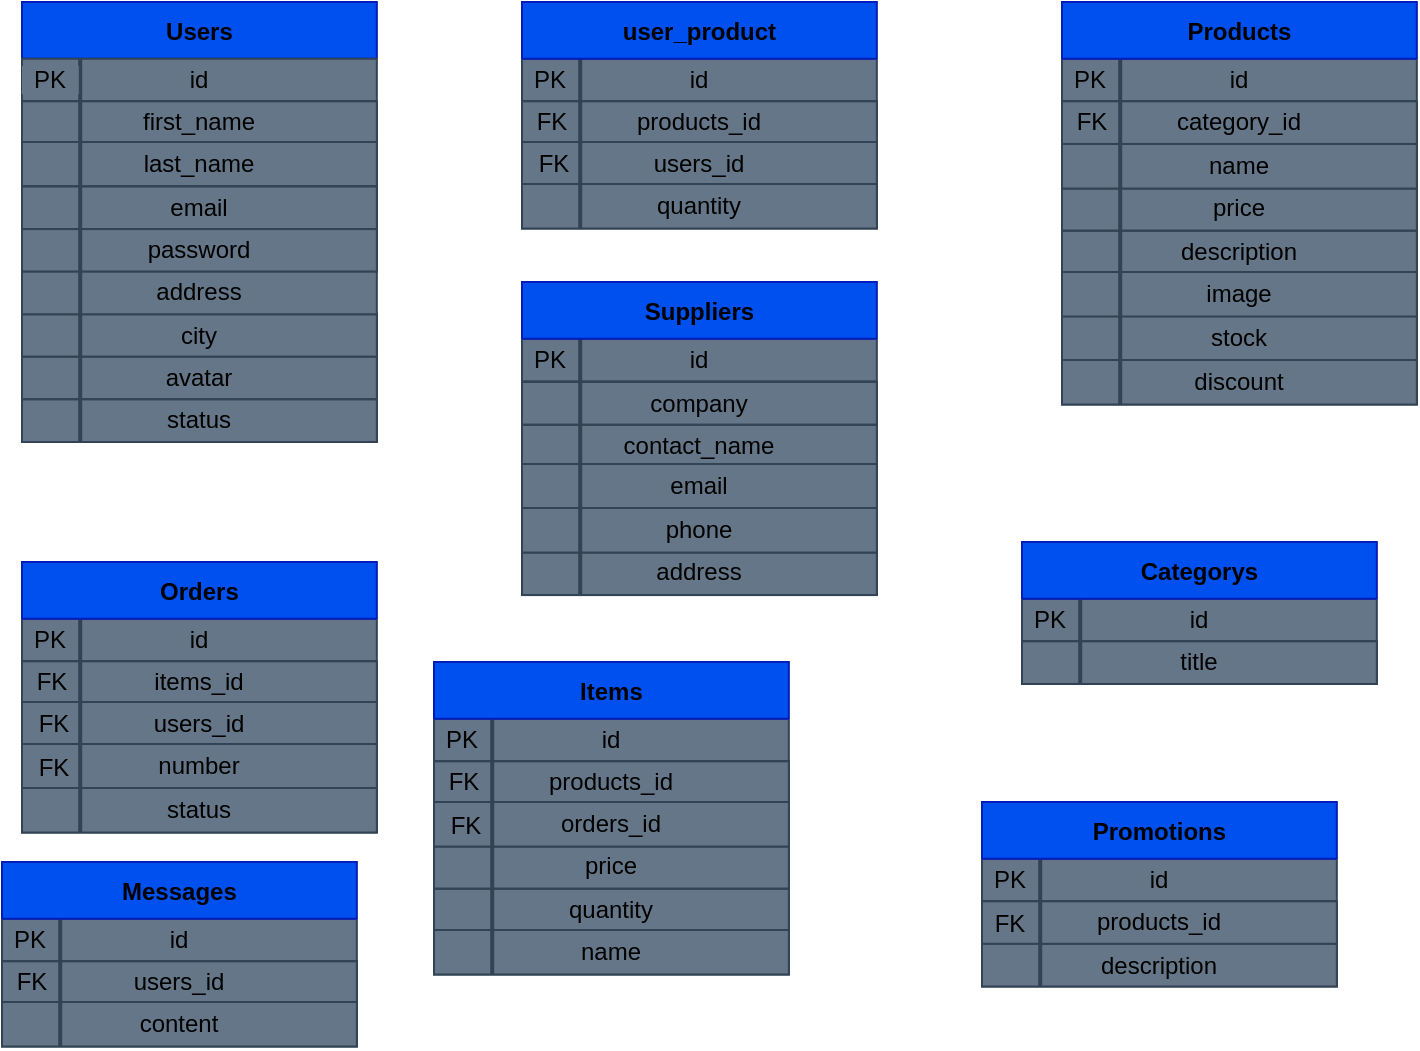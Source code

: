 <mxfile version="13.1.3">
    <diagram id="6hGFLwfOUW9BJ-s0fimq" name="Page-1">
        <mxGraphModel dx="882" dy="306" grid="1" gridSize="10" guides="1" tooltips="1" connect="1" arrows="1" fold="1" page="1" pageScale="1" pageWidth="827" pageHeight="1169" math="0" shadow="0">
            <root>
                <mxCell id="0"/>
                <mxCell id="1" parent="0"/>
                <mxCell id="69" style="edgeStyle=orthogonalEdgeStyle;rounded=0;orthogonalLoop=1;jettySize=auto;html=1;exitX=0.5;exitY=1;exitDx=0;exitDy=0;" parent="1" edge="1">
                    <mxGeometry relative="1" as="geometry"/>
                </mxCell>
                <mxCell id="117" value="" style="group" parent="1" vertex="1" connectable="0">
                    <mxGeometry x="30" y="20" width="177.42" height="220" as="geometry"/>
                </mxCell>
                <mxCell id="27" value="Users" style="shape=table;startSize=30;container=1;collapsible=1;childLayout=tableLayout;fixedRows=1;rowLines=0;fontStyle=1;align=center;resizeLast=1;fillColor=#0050ef;strokeColor=#001DBC;fontColor=#000000;verticalAlign=middle;" parent="117" vertex="1">
                    <mxGeometry width="177.42" height="28.387" as="geometry">
                        <mxRectangle x="110" y="150" width="70" height="30" as="alternateBounds"/>
                    </mxGeometry>
                </mxCell>
                <mxCell id="47" value="" style="group;fillColor=#647687;strokeColor=none;fontColor=#000000;verticalAlign=middle;" parent="117" vertex="1" connectable="0">
                    <mxGeometry y="28.387" width="177.42" height="21.29" as="geometry"/>
                </mxCell>
                <mxCell id="41" value="id" style="rounded=0;whiteSpace=wrap;html=1;fillColor=#647687;strokeColor=#314354;fontColor=#000000;verticalAlign=middle;" parent="47" vertex="1">
                    <mxGeometry width="177.42" height="21.29" as="geometry"/>
                </mxCell>
                <mxCell id="42" value="" style="line;strokeWidth=2;direction=south;html=1;fillColor=#647687;strokeColor=#314354;fontColor=#000000;verticalAlign=middle;" parent="47" vertex="1">
                    <mxGeometry x="25.548" width="7.097" height="21.29" as="geometry"/>
                </mxCell>
                <mxCell id="52" value="PK" style="text;html=1;strokeColor=none;fillColor=#647687;align=center;verticalAlign=middle;whiteSpace=wrap;rounded=0;fontColor=#000000;" parent="47" vertex="1">
                    <mxGeometry y="3.548" width="28.387" height="14.194" as="geometry"/>
                </mxCell>
                <mxCell id="48" value="" style="group;fillColor=#647687;strokeColor=#314354;fontColor=#000000;verticalAlign=middle;" parent="117" vertex="1" connectable="0">
                    <mxGeometry y="49.677" width="177.42" height="21.29" as="geometry"/>
                </mxCell>
                <mxCell id="49" style="edgeStyle=orthogonalEdgeStyle;rounded=0;orthogonalLoop=1;jettySize=auto;html=1;exitX=0.5;exitY=1;exitDx=0;exitDy=0;" parent="48" edge="1">
                    <mxGeometry relative="1" as="geometry"/>
                </mxCell>
                <mxCell id="50" value="first_name" style="rounded=0;whiteSpace=wrap;html=1;fillColor=#647687;strokeColor=#314354;fontColor=#000000;verticalAlign=middle;" parent="48" vertex="1">
                    <mxGeometry width="177.42" height="21.29" as="geometry"/>
                </mxCell>
                <mxCell id="57" value="" style="line;strokeWidth=2;direction=south;html=1;fillColor=#647687;strokeColor=#314354;fontColor=#000000;verticalAlign=middle;" parent="48" vertex="1">
                    <mxGeometry x="25.548" width="7.097" height="21.29" as="geometry"/>
                </mxCell>
                <mxCell id="53" value="" style="group;fillColor=#647687;strokeColor=#314354;fontColor=#000000;verticalAlign=middle;" parent="117" vertex="1" connectable="0">
                    <mxGeometry y="70" width="177.42" height="22.26" as="geometry"/>
                </mxCell>
                <mxCell id="54" style="edgeStyle=orthogonalEdgeStyle;rounded=0;orthogonalLoop=1;jettySize=auto;html=1;exitX=0.5;exitY=1;exitDx=0;exitDy=0;" parent="53" edge="1">
                    <mxGeometry relative="1" as="geometry"/>
                </mxCell>
                <mxCell id="55" value="last_name" style="rounded=0;whiteSpace=wrap;html=1;fillColor=#647687;strokeColor=#314354;fontColor=#000000;verticalAlign=middle;" parent="53" vertex="1">
                    <mxGeometry width="177.42" height="22.26" as="geometry"/>
                </mxCell>
                <mxCell id="58" value="" style="line;strokeWidth=2;direction=south;html=1;fillColor=#647687;strokeColor=#314354;fontColor=#000000;verticalAlign=middle;" parent="53" vertex="1">
                    <mxGeometry x="25.548" width="7.097" height="22.26" as="geometry"/>
                </mxCell>
                <mxCell id="59" value="" style="group;fillColor=#647687;strokeColor=#314354;fontColor=#000000;verticalAlign=middle;" parent="117" vertex="1" connectable="0">
                    <mxGeometry y="92.258" width="177.42" height="21.29" as="geometry"/>
                </mxCell>
                <mxCell id="60" style="edgeStyle=orthogonalEdgeStyle;rounded=0;orthogonalLoop=1;jettySize=auto;html=1;exitX=0.5;exitY=1;exitDx=0;exitDy=0;" parent="59" edge="1">
                    <mxGeometry relative="1" as="geometry"/>
                </mxCell>
                <mxCell id="61" value="email" style="rounded=0;whiteSpace=wrap;html=1;fillColor=#647687;strokeColor=#314354;fontColor=#000000;verticalAlign=middle;" parent="59" vertex="1">
                    <mxGeometry width="177.42" height="21.29" as="geometry"/>
                </mxCell>
                <mxCell id="62" value="" style="line;strokeWidth=2;direction=south;html=1;fillColor=#647687;strokeColor=#314354;fontColor=#000000;verticalAlign=middle;" parent="59" vertex="1">
                    <mxGeometry x="25.548" width="7.097" height="21.29" as="geometry"/>
                </mxCell>
                <mxCell id="86" value="email" style="rounded=0;whiteSpace=wrap;html=1;fillColor=#647687;strokeColor=#314354;fontColor=#000000;verticalAlign=middle;" parent="59" vertex="1">
                    <mxGeometry width="177.42" height="21.29" as="geometry"/>
                </mxCell>
                <mxCell id="98" value="" style="line;strokeWidth=2;direction=south;html=1;fillColor=#647687;strokeColor=#314354;fontColor=#000000;verticalAlign=middle;" parent="59" vertex="1">
                    <mxGeometry x="25.548" width="7.097" height="21.29" as="geometry"/>
                </mxCell>
                <mxCell id="64" value="" style="group;fillColor=#647687;strokeColor=#314354;fontColor=#000000;verticalAlign=middle;" parent="117" vertex="1" connectable="0">
                    <mxGeometry y="113.548" width="177.42" height="21.29" as="geometry"/>
                </mxCell>
                <mxCell id="65" style="edgeStyle=orthogonalEdgeStyle;rounded=0;orthogonalLoop=1;jettySize=auto;html=1;exitX=0.5;exitY=1;exitDx=0;exitDy=0;" parent="64" edge="1">
                    <mxGeometry relative="1" as="geometry"/>
                </mxCell>
                <mxCell id="66" value="password" style="rounded=0;whiteSpace=wrap;html=1;fillColor=#647687;strokeColor=#314354;fontColor=#000000;verticalAlign=middle;" parent="64" vertex="1">
                    <mxGeometry width="177.42" height="21.29" as="geometry"/>
                </mxCell>
                <mxCell id="67" value="" style="line;strokeWidth=2;direction=south;html=1;fillColor=#647687;strokeColor=#314354;fontColor=#000000;verticalAlign=middle;" parent="64" vertex="1">
                    <mxGeometry x="25.548" width="7.097" height="21.29" as="geometry"/>
                </mxCell>
                <mxCell id="87" value="password" style="rounded=0;whiteSpace=wrap;html=1;fillColor=#647687;strokeColor=#314354;fontColor=#000000;verticalAlign=middle;" parent="64" vertex="1">
                    <mxGeometry width="177.42" height="21.29" as="geometry"/>
                </mxCell>
                <mxCell id="97" value="" style="line;strokeWidth=2;direction=south;html=1;fillColor=#647687;strokeColor=#314354;fontColor=#000000;verticalAlign=middle;" parent="64" vertex="1">
                    <mxGeometry x="25.548" width="7.097" height="21.29" as="geometry"/>
                </mxCell>
                <mxCell id="72" value="" style="group;fillColor=#647687;strokeColor=#314354;fontColor=#000000;verticalAlign=middle;" parent="117" vertex="1" connectable="0">
                    <mxGeometry y="156.129" width="177.42" height="21.29" as="geometry"/>
                </mxCell>
                <mxCell id="73" style="edgeStyle=orthogonalEdgeStyle;rounded=0;orthogonalLoop=1;jettySize=auto;html=1;exitX=0.5;exitY=1;exitDx=0;exitDy=0;" parent="72" edge="1">
                    <mxGeometry relative="1" as="geometry"/>
                </mxCell>
                <mxCell id="74" value="city" style="rounded=0;whiteSpace=wrap;html=1;fillColor=#647687;strokeColor=#314354;fontColor=#000000;verticalAlign=middle;" parent="72" vertex="1">
                    <mxGeometry width="177.42" height="21.29" as="geometry"/>
                </mxCell>
                <mxCell id="75" value="" style="line;strokeWidth=2;direction=south;html=1;fillColor=#647687;strokeColor=#314354;fontColor=#000000;verticalAlign=middle;" parent="72" vertex="1">
                    <mxGeometry x="25.548" width="7.097" height="21.29" as="geometry"/>
                </mxCell>
                <mxCell id="88" value="city" style="rounded=0;whiteSpace=wrap;html=1;fillColor=#647687;strokeColor=#314354;fontColor=#000000;verticalAlign=middle;" parent="72" vertex="1">
                    <mxGeometry width="177.42" height="21.29" as="geometry"/>
                </mxCell>
                <mxCell id="96" value="" style="line;strokeWidth=2;direction=south;html=1;fillColor=#647687;strokeColor=#314354;fontColor=#000000;verticalAlign=middle;" parent="72" vertex="1">
                    <mxGeometry x="25.548" width="7.097" height="21.29" as="geometry"/>
                </mxCell>
                <mxCell id="76" value="" style="group;fillColor=#647687;strokeColor=#314354;fontColor=#000000;verticalAlign=middle;" parent="117" vertex="1" connectable="0">
                    <mxGeometry y="177.419" width="177.42" height="21.29" as="geometry"/>
                </mxCell>
                <mxCell id="77" style="edgeStyle=orthogonalEdgeStyle;rounded=0;orthogonalLoop=1;jettySize=auto;html=1;exitX=0.5;exitY=1;exitDx=0;exitDy=0;" parent="76" edge="1">
                    <mxGeometry relative="1" as="geometry"/>
                </mxCell>
                <mxCell id="78" value="avatar" style="rounded=0;whiteSpace=wrap;html=1;fillColor=#647687;strokeColor=#314354;fontColor=#000000;verticalAlign=middle;" parent="76" vertex="1">
                    <mxGeometry width="177.42" height="21.29" as="geometry"/>
                </mxCell>
                <mxCell id="79" value="" style="line;strokeWidth=2;direction=south;html=1;fillColor=#647687;strokeColor=#314354;fontColor=#000000;verticalAlign=middle;" parent="76" vertex="1">
                    <mxGeometry x="25.548" width="7.097" height="21.29" as="geometry"/>
                </mxCell>
                <mxCell id="80" value="" style="group;fillColor=#647687;strokeColor=#314354;fontColor=#000000;verticalAlign=middle;" parent="117" vertex="1" connectable="0">
                    <mxGeometry y="198.71" width="177.42" height="21.29" as="geometry"/>
                </mxCell>
                <mxCell id="81" style="edgeStyle=orthogonalEdgeStyle;rounded=0;orthogonalLoop=1;jettySize=auto;html=1;exitX=0.5;exitY=1;exitDx=0;exitDy=0;" parent="80" edge="1">
                    <mxGeometry relative="1" as="geometry"/>
                </mxCell>
                <mxCell id="82" value="status" style="rounded=0;whiteSpace=wrap;html=1;fillColor=#647687;strokeColor=#314354;fontColor=#000000;verticalAlign=middle;" parent="80" vertex="1">
                    <mxGeometry width="177.42" height="21.29" as="geometry"/>
                </mxCell>
                <mxCell id="83" value="" style="line;strokeWidth=2;direction=south;html=1;fillColor=#647687;strokeColor=#314354;fontColor=#000000;verticalAlign=middle;" parent="80" vertex="1">
                    <mxGeometry x="25.548" width="7.097" height="21.29" as="geometry"/>
                </mxCell>
                <mxCell id="70" value="address" style="rounded=0;whiteSpace=wrap;html=1;fillColor=#647687;strokeColor=#314354;fontColor=#000000;verticalAlign=middle;" parent="117" vertex="1">
                    <mxGeometry y="134.839" width="177.42" height="21.29" as="geometry"/>
                </mxCell>
                <mxCell id="71" value="" style="line;strokeWidth=2;direction=south;html=1;fillColor=#647687;strokeColor=#314354;fontColor=#000000;verticalAlign=middle;" parent="117" vertex="1">
                    <mxGeometry x="25.548" y="134.839" width="7.097" height="21.29" as="geometry"/>
                </mxCell>
                <mxCell id="40" style="edgeStyle=orthogonalEdgeStyle;rounded=0;orthogonalLoop=1;jettySize=auto;html=1;exitX=0.5;exitY=1;exitDx=0;exitDy=0;fillColor=#647687;strokeColor=#314354;fontColor=#000000;verticalAlign=middle;" parent="117" source="27" target="27" edge="1">
                    <mxGeometry relative="1" as="geometry"/>
                </mxCell>
                <mxCell id="186" value="" style="group" parent="1" vertex="1" connectable="0">
                    <mxGeometry x="236" y="350" width="177.42" height="156.26" as="geometry"/>
                </mxCell>
                <mxCell id="126" value="" style="group;fillColor=#647687;strokeColor=none;fontColor=#000000;verticalAlign=middle;" parent="186" vertex="1" connectable="0">
                    <mxGeometry y="28.387" width="177.42" height="21.29" as="geometry"/>
                </mxCell>
                <mxCell id="127" value="id" style="rounded=0;whiteSpace=wrap;html=1;fillColor=#647687;strokeColor=#314354;fontColor=#000000;verticalAlign=middle;" parent="126" vertex="1">
                    <mxGeometry width="177.42" height="21.29" as="geometry"/>
                </mxCell>
                <mxCell id="128" value="" style="line;strokeWidth=2;direction=south;html=1;fillColor=#647687;strokeColor=#314354;fontColor=#000000;verticalAlign=middle;" parent="126" vertex="1">
                    <mxGeometry x="25.548" width="7.097" height="21.29" as="geometry"/>
                </mxCell>
                <mxCell id="129" value="PK" style="text;html=1;strokeColor=none;fillColor=#647687;align=center;verticalAlign=middle;whiteSpace=wrap;rounded=0;fontColor=#000000;" parent="126" vertex="1">
                    <mxGeometry x="8.39" y="3.55" width="11.61" height="14.19" as="geometry"/>
                </mxCell>
                <mxCell id="130" value="" style="group;fillColor=#647687;strokeColor=#314354;fontColor=#000000;verticalAlign=middle;" parent="186" vertex="1" connectable="0">
                    <mxGeometry y="49.677" width="177.42" height="21.29" as="geometry"/>
                </mxCell>
                <mxCell id="131" style="edgeStyle=orthogonalEdgeStyle;rounded=0;orthogonalLoop=1;jettySize=auto;html=1;exitX=0.5;exitY=1;exitDx=0;exitDy=0;" parent="130" edge="1">
                    <mxGeometry relative="1" as="geometry"/>
                </mxCell>
                <mxCell id="132" value="products_id" style="rounded=0;whiteSpace=wrap;html=1;fillColor=#647687;strokeColor=#314354;fontColor=#000000;verticalAlign=middle;" parent="130" vertex="1">
                    <mxGeometry width="177.42" height="21.29" as="geometry"/>
                </mxCell>
                <mxCell id="133" value="" style="line;strokeWidth=2;direction=south;html=1;fillColor=#647687;strokeColor=#314354;fontColor=#000000;verticalAlign=middle;" parent="130" vertex="1">
                    <mxGeometry x="25.548" width="7.097" height="21.29" as="geometry"/>
                </mxCell>
                <mxCell id="134" value="FK" style="text;html=1;strokeColor=none;fillColor=none;align=center;verticalAlign=middle;whiteSpace=wrap;rounded=0;fontColor=#000000;" parent="130" vertex="1">
                    <mxGeometry x="5" width="20" height="20" as="geometry"/>
                </mxCell>
                <mxCell id="135" value="" style="group;fillColor=#647687;strokeColor=#314354;fontColor=#000000;verticalAlign=middle;" parent="186" vertex="1" connectable="0">
                    <mxGeometry y="113.26" width="177.42" height="22.26" as="geometry"/>
                </mxCell>
                <mxCell id="136" style="edgeStyle=orthogonalEdgeStyle;rounded=0;orthogonalLoop=1;jettySize=auto;html=1;exitX=0.5;exitY=1;exitDx=0;exitDy=0;" parent="135" edge="1">
                    <mxGeometry relative="1" as="geometry"/>
                </mxCell>
                <mxCell id="137" value="quantity" style="rounded=0;whiteSpace=wrap;html=1;fillColor=#647687;strokeColor=#314354;fontColor=#000000;verticalAlign=middle;" parent="135" vertex="1">
                    <mxGeometry width="177.42" height="22.26" as="geometry"/>
                </mxCell>
                <mxCell id="138" value="" style="line;strokeWidth=2;direction=south;html=1;fillColor=#647687;strokeColor=#314354;fontColor=#000000;verticalAlign=middle;" parent="135" vertex="1">
                    <mxGeometry x="25.548" width="7.097" height="22.26" as="geometry"/>
                </mxCell>
                <mxCell id="140" style="edgeStyle=orthogonalEdgeStyle;rounded=0;orthogonalLoop=1;jettySize=auto;html=1;exitX=0.5;exitY=1;exitDx=0;exitDy=0;fillColor=#647687;strokeColor=#314354;fontColor=#000000;verticalAlign=middle;" parent="186" source="141" target="141" edge="1">
                    <mxGeometry relative="1" as="geometry"/>
                </mxCell>
                <mxCell id="142" value="" style="group;fillColor=#647687;strokeColor=#314354;fontColor=#000000;verticalAlign=middle;" parent="186" vertex="1" connectable="0">
                    <mxGeometry y="91" width="177.42" height="22.26" as="geometry"/>
                </mxCell>
                <mxCell id="143" style="edgeStyle=orthogonalEdgeStyle;rounded=0;orthogonalLoop=1;jettySize=auto;html=1;exitX=0.5;exitY=1;exitDx=0;exitDy=0;" parent="142" edge="1">
                    <mxGeometry relative="1" as="geometry"/>
                </mxCell>
                <mxCell id="144" value="price" style="rounded=0;whiteSpace=wrap;html=1;fillColor=#647687;strokeColor=#314354;fontColor=#000000;verticalAlign=middle;" parent="142" vertex="1">
                    <mxGeometry width="177.42" height="22.26" as="geometry"/>
                </mxCell>
                <mxCell id="145" value="" style="line;strokeWidth=2;direction=south;html=1;fillColor=#647687;strokeColor=#314354;fontColor=#000000;verticalAlign=middle;" parent="142" vertex="1">
                    <mxGeometry x="25.548" width="7.097" height="22.26" as="geometry"/>
                </mxCell>
                <mxCell id="148" value="" style="group;fillColor=#647687;strokeColor=#314354;fontColor=#000000;verticalAlign=middle;" parent="142" vertex="1" connectable="0">
                    <mxGeometry y="-21" width="177.42" height="22.26" as="geometry"/>
                </mxCell>
                <mxCell id="149" style="edgeStyle=orthogonalEdgeStyle;rounded=0;orthogonalLoop=1;jettySize=auto;html=1;exitX=0.5;exitY=1;exitDx=0;exitDy=0;" parent="148" edge="1">
                    <mxGeometry relative="1" as="geometry"/>
                </mxCell>
                <mxCell id="150" value="orders_id" style="rounded=0;whiteSpace=wrap;html=1;fillColor=#647687;strokeColor=#314354;fontColor=#000000;verticalAlign=middle;" parent="148" vertex="1">
                    <mxGeometry width="177.42" height="22.26" as="geometry"/>
                </mxCell>
                <mxCell id="151" value="" style="line;strokeWidth=2;direction=south;html=1;fillColor=#647687;strokeColor=#314354;fontColor=#000000;verticalAlign=middle;" parent="148" vertex="1">
                    <mxGeometry x="25.548" width="7.097" height="22.26" as="geometry"/>
                </mxCell>
                <mxCell id="152" value="FK" style="text;html=1;strokeColor=none;fillColor=none;align=center;verticalAlign=middle;whiteSpace=wrap;rounded=0;fontColor=#000000;" parent="148" vertex="1">
                    <mxGeometry x="5.55" y="2.257" width="20" height="20" as="geometry"/>
                </mxCell>
                <mxCell id="141" value="Items" style="shape=table;startSize=30;container=1;collapsible=1;childLayout=tableLayout;fixedRows=1;rowLines=0;fontStyle=1;align=center;resizeLast=1;fillColor=#0050ef;strokeColor=#001DBC;fontColor=#000000;verticalAlign=middle;" parent="186" vertex="1">
                    <mxGeometry width="177.42" height="28.387" as="geometry">
                        <mxRectangle x="110" y="150" width="70" height="30" as="alternateBounds"/>
                    </mxGeometry>
                </mxCell>
                <mxCell id="153" value="" style="group;fillColor=#647687;strokeColor=#314354;fontColor=#000000;verticalAlign=middle;" parent="186" vertex="1" connectable="0">
                    <mxGeometry y="134" width="177.42" height="22.26" as="geometry"/>
                </mxCell>
                <mxCell id="154" style="edgeStyle=orthogonalEdgeStyle;rounded=0;orthogonalLoop=1;jettySize=auto;html=1;exitX=0.5;exitY=1;exitDx=0;exitDy=0;" parent="153" edge="1">
                    <mxGeometry relative="1" as="geometry"/>
                </mxCell>
                <mxCell id="155" value="name" style="rounded=0;whiteSpace=wrap;html=1;fillColor=#647687;strokeColor=#314354;fontColor=#000000;verticalAlign=middle;" parent="153" vertex="1">
                    <mxGeometry width="177.42" height="22.26" as="geometry"/>
                </mxCell>
                <mxCell id="156" value="" style="line;strokeWidth=2;direction=south;html=1;fillColor=#647687;strokeColor=#314354;fontColor=#000000;verticalAlign=middle;" parent="153" vertex="1">
                    <mxGeometry x="25.548" width="7.097" height="22.26" as="geometry"/>
                </mxCell>
                <mxCell id="236" value="" style="group" parent="1" vertex="1" connectable="0">
                    <mxGeometry x="280" y="20" width="177.42" height="113.26" as="geometry"/>
                </mxCell>
                <mxCell id="193" value="" style="group;fillColor=#647687;strokeColor=none;fontColor=#000000;verticalAlign=middle;" parent="236" vertex="1" connectable="0">
                    <mxGeometry y="28.387" width="177.42" height="21.29" as="geometry"/>
                </mxCell>
                <mxCell id="194" value="id" style="rounded=0;whiteSpace=wrap;html=1;fillColor=#647687;strokeColor=#314354;fontColor=#000000;verticalAlign=middle;" parent="193" vertex="1">
                    <mxGeometry width="177.42" height="21.29" as="geometry"/>
                </mxCell>
                <mxCell id="195" value="" style="line;strokeWidth=2;direction=south;html=1;fillColor=#647687;strokeColor=#314354;fontColor=#000000;verticalAlign=middle;" parent="193" vertex="1">
                    <mxGeometry x="25.548" width="7.097" height="21.29" as="geometry"/>
                </mxCell>
                <mxCell id="196" value="PK" style="text;html=1;strokeColor=none;fillColor=#647687;align=center;verticalAlign=middle;whiteSpace=wrap;rounded=0;fontColor=#000000;" parent="193" vertex="1">
                    <mxGeometry x="8.39" y="3.55" width="11.61" height="14.19" as="geometry"/>
                </mxCell>
                <mxCell id="197" value="" style="group;fillColor=#647687;strokeColor=#314354;fontColor=#000000;verticalAlign=middle;" parent="236" vertex="1" connectable="0">
                    <mxGeometry y="49.677" width="177.42" height="21.29" as="geometry"/>
                </mxCell>
                <mxCell id="198" style="edgeStyle=orthogonalEdgeStyle;rounded=0;orthogonalLoop=1;jettySize=auto;html=1;exitX=0.5;exitY=1;exitDx=0;exitDy=0;" parent="197" edge="1">
                    <mxGeometry relative="1" as="geometry"/>
                </mxCell>
                <mxCell id="199" value="products_id" style="rounded=0;whiteSpace=wrap;html=1;fillColor=#647687;strokeColor=#314354;fontColor=#000000;verticalAlign=middle;" parent="197" vertex="1">
                    <mxGeometry width="177.42" height="21.29" as="geometry"/>
                </mxCell>
                <mxCell id="200" value="" style="line;strokeWidth=2;direction=south;html=1;fillColor=#647687;strokeColor=#314354;fontColor=#000000;verticalAlign=middle;" parent="197" vertex="1">
                    <mxGeometry x="25.548" width="7.097" height="21.29" as="geometry"/>
                </mxCell>
                <mxCell id="201" value="FK" style="text;html=1;strokeColor=none;fillColor=none;align=center;verticalAlign=middle;whiteSpace=wrap;rounded=0;fontColor=#000000;" parent="197" vertex="1">
                    <mxGeometry x="5" width="20" height="20" as="geometry"/>
                </mxCell>
                <mxCell id="202" value="" style="group;fillColor=#647687;strokeColor=#314354;fontColor=#000000;verticalAlign=middle;" parent="236" vertex="1" connectable="0">
                    <mxGeometry y="70" width="177.42" height="22.26" as="geometry"/>
                </mxCell>
                <mxCell id="203" style="edgeStyle=orthogonalEdgeStyle;rounded=0;orthogonalLoop=1;jettySize=auto;html=1;exitX=0.5;exitY=1;exitDx=0;exitDy=0;" parent="202" edge="1">
                    <mxGeometry relative="1" as="geometry"/>
                </mxCell>
                <mxCell id="204" value="users_id" style="rounded=0;whiteSpace=wrap;html=1;fillColor=#647687;strokeColor=#314354;fontColor=#000000;verticalAlign=middle;" parent="202" vertex="1">
                    <mxGeometry width="177.42" height="22.26" as="geometry"/>
                </mxCell>
                <mxCell id="205" value="" style="line;strokeWidth=2;direction=south;html=1;fillColor=#647687;strokeColor=#314354;fontColor=#000000;verticalAlign=middle;" parent="202" vertex="1">
                    <mxGeometry x="25.548" width="7.097" height="22.26" as="geometry"/>
                </mxCell>
                <mxCell id="206" value="FK" style="text;html=1;strokeColor=none;fillColor=none;align=center;verticalAlign=middle;whiteSpace=wrap;rounded=0;fontColor=#000000;" parent="202" vertex="1">
                    <mxGeometry x="5.55" y="1.127" width="20" height="20" as="geometry"/>
                </mxCell>
                <mxCell id="207" style="edgeStyle=orthogonalEdgeStyle;rounded=0;orthogonalLoop=1;jettySize=auto;html=1;exitX=0.5;exitY=1;exitDx=0;exitDy=0;fillColor=#647687;strokeColor=#314354;fontColor=#000000;verticalAlign=middle;" parent="236" source="208" target="208" edge="1">
                    <mxGeometry relative="1" as="geometry"/>
                </mxCell>
                <mxCell id="209" value="" style="group;fillColor=#647687;strokeColor=#314354;fontColor=#000000;verticalAlign=middle;" parent="236" vertex="1" connectable="0">
                    <mxGeometry y="91" width="177.42" height="22.26" as="geometry"/>
                </mxCell>
                <mxCell id="210" style="edgeStyle=orthogonalEdgeStyle;rounded=0;orthogonalLoop=1;jettySize=auto;html=1;exitX=0.5;exitY=1;exitDx=0;exitDy=0;" parent="209" edge="1">
                    <mxGeometry relative="1" as="geometry"/>
                </mxCell>
                <mxCell id="211" value="quantity" style="rounded=0;whiteSpace=wrap;html=1;fillColor=#647687;strokeColor=#314354;fontColor=#000000;verticalAlign=middle;" parent="209" vertex="1">
                    <mxGeometry width="177.42" height="22.26" as="geometry"/>
                </mxCell>
                <mxCell id="212" value="" style="line;strokeWidth=2;direction=south;html=1;fillColor=#647687;strokeColor=#314354;fontColor=#000000;verticalAlign=middle;" parent="209" vertex="1">
                    <mxGeometry x="25.548" width="7.097" height="22.26" as="geometry"/>
                </mxCell>
                <mxCell id="208" value="user_product" style="shape=table;startSize=30;container=1;collapsible=1;childLayout=tableLayout;fixedRows=1;rowLines=0;fontStyle=1;align=center;resizeLast=1;fillColor=#0050ef;strokeColor=#001DBC;fontColor=#000000;verticalAlign=middle;" parent="236" vertex="1">
                    <mxGeometry width="177.42" height="28.387" as="geometry">
                        <mxRectangle x="110" y="150" width="70" height="30" as="alternateBounds"/>
                    </mxGeometry>
                </mxCell>
                <mxCell id="237" value="" style="group" parent="1" vertex="1" connectable="0">
                    <mxGeometry x="530" y="290" width="177.42" height="70.968" as="geometry"/>
                </mxCell>
                <mxCell id="214" value="" style="group;fillColor=#647687;strokeColor=none;fontColor=#000000;verticalAlign=middle;" parent="237" vertex="1" connectable="0">
                    <mxGeometry y="28.387" width="177.42" height="21.29" as="geometry"/>
                </mxCell>
                <mxCell id="215" value="id" style="rounded=0;whiteSpace=wrap;html=1;fillColor=#647687;strokeColor=#314354;fontColor=#000000;verticalAlign=middle;" parent="214" vertex="1">
                    <mxGeometry width="177.42" height="21.29" as="geometry"/>
                </mxCell>
                <mxCell id="216" value="" style="line;strokeWidth=2;direction=south;html=1;fillColor=#647687;strokeColor=#314354;fontColor=#000000;verticalAlign=middle;" parent="214" vertex="1">
                    <mxGeometry x="25.548" width="7.097" height="21.29" as="geometry"/>
                </mxCell>
                <mxCell id="217" value="PK" style="text;html=1;strokeColor=none;fillColor=#647687;align=center;verticalAlign=middle;whiteSpace=wrap;rounded=0;fontColor=#000000;" parent="214" vertex="1">
                    <mxGeometry x="8.39" y="3.55" width="11.61" height="14.19" as="geometry"/>
                </mxCell>
                <mxCell id="218" value="" style="group;fillColor=#647687;strokeColor=#314354;fontColor=#000000;verticalAlign=middle;" parent="237" vertex="1" connectable="0">
                    <mxGeometry y="49.677" width="177.42" height="21.29" as="geometry"/>
                </mxCell>
                <mxCell id="219" style="edgeStyle=orthogonalEdgeStyle;rounded=0;orthogonalLoop=1;jettySize=auto;html=1;exitX=0.5;exitY=1;exitDx=0;exitDy=0;" parent="218" edge="1">
                    <mxGeometry relative="1" as="geometry"/>
                </mxCell>
                <mxCell id="220" value="title" style="rounded=0;whiteSpace=wrap;html=1;fillColor=#647687;strokeColor=#314354;fontColor=#000000;verticalAlign=middle;" parent="218" vertex="1">
                    <mxGeometry width="177.42" height="21.29" as="geometry"/>
                </mxCell>
                <mxCell id="221" value="" style="line;strokeWidth=2;direction=south;html=1;fillColor=#647687;strokeColor=#314354;fontColor=#000000;verticalAlign=middle;" parent="218" vertex="1">
                    <mxGeometry x="25.548" width="7.097" height="21.29" as="geometry"/>
                </mxCell>
                <mxCell id="228" style="edgeStyle=orthogonalEdgeStyle;rounded=0;orthogonalLoop=1;jettySize=auto;html=1;exitX=0.5;exitY=1;exitDx=0;exitDy=0;fillColor=#647687;strokeColor=#314354;fontColor=#000000;verticalAlign=middle;" parent="237" source="229" target="229" edge="1">
                    <mxGeometry relative="1" as="geometry"/>
                </mxCell>
                <mxCell id="229" value="Categorys" style="shape=table;startSize=30;container=1;collapsible=1;childLayout=tableLayout;fixedRows=1;rowLines=0;fontStyle=1;align=center;resizeLast=1;fillColor=#0050ef;strokeColor=#001DBC;fontColor=#000000;verticalAlign=middle;" parent="237" vertex="1">
                    <mxGeometry width="177.42" height="28.387" as="geometry">
                        <mxRectangle x="110" y="150" width="70" height="30" as="alternateBounds"/>
                    </mxGeometry>
                </mxCell>
                <mxCell id="183" style="edgeStyle=orthogonalEdgeStyle;rounded=0;orthogonalLoop=1;jettySize=auto;html=1;exitX=0.5;exitY=1;exitDx=0;exitDy=0;" parent="1" edge="1">
                    <mxGeometry relative="1" as="geometry"/>
                </mxCell>
                <mxCell id="310" style="edgeStyle=orthogonalEdgeStyle;rounded=0;orthogonalLoop=1;jettySize=auto;html=1;exitX=0.5;exitY=1;exitDx=0;exitDy=0;" parent="1" edge="1">
                    <mxGeometry relative="1" as="geometry"/>
                </mxCell>
                <mxCell id="326" style="edgeStyle=orthogonalEdgeStyle;rounded=0;orthogonalLoop=1;jettySize=auto;html=1;exitX=0.5;exitY=1;exitDx=0;exitDy=0;" parent="1" edge="1">
                    <mxGeometry relative="1" as="geometry"/>
                </mxCell>
                <mxCell id="338" value="" style="group" parent="1" vertex="1" connectable="0">
                    <mxGeometry x="20" y="450" width="177.42" height="92.26" as="geometry"/>
                </mxCell>
                <mxCell id="316" value="" style="group;fillColor=#647687;strokeColor=none;fontColor=#000000;verticalAlign=middle;" parent="338" vertex="1" connectable="0">
                    <mxGeometry y="28.387" width="177.42" height="21.29" as="geometry"/>
                </mxCell>
                <mxCell id="317" value="id" style="rounded=0;whiteSpace=wrap;html=1;fillColor=#647687;strokeColor=#314354;fontColor=#000000;verticalAlign=middle;" parent="316" vertex="1">
                    <mxGeometry width="177.42" height="21.29" as="geometry"/>
                </mxCell>
                <mxCell id="318" value="" style="line;strokeWidth=2;direction=south;html=1;fillColor=#647687;strokeColor=#314354;fontColor=#000000;verticalAlign=middle;" parent="316" vertex="1">
                    <mxGeometry x="25.548" width="7.097" height="21.29" as="geometry"/>
                </mxCell>
                <mxCell id="319" value="PK" style="text;html=1;strokeColor=none;fillColor=#647687;align=center;verticalAlign=middle;whiteSpace=wrap;rounded=0;fontColor=#000000;" parent="316" vertex="1">
                    <mxGeometry x="8.39" y="3.55" width="11.61" height="14.19" as="geometry"/>
                </mxCell>
                <mxCell id="320" value="" style="group;fillColor=#647687;strokeColor=#314354;fontColor=#000000;verticalAlign=middle;" parent="338" vertex="1" connectable="0">
                    <mxGeometry y="49.677" width="177.42" height="21.29" as="geometry"/>
                </mxCell>
                <mxCell id="321" style="edgeStyle=orthogonalEdgeStyle;rounded=0;orthogonalLoop=1;jettySize=auto;html=1;exitX=0.5;exitY=1;exitDx=0;exitDy=0;" parent="320" edge="1">
                    <mxGeometry relative="1" as="geometry"/>
                </mxCell>
                <mxCell id="322" value="users_id" style="rounded=0;whiteSpace=wrap;html=1;fillColor=#647687;strokeColor=#314354;fontColor=#000000;verticalAlign=middle;" parent="320" vertex="1">
                    <mxGeometry width="177.42" height="21.29" as="geometry"/>
                </mxCell>
                <mxCell id="323" value="" style="line;strokeWidth=2;direction=south;html=1;fillColor=#647687;strokeColor=#314354;fontColor=#000000;verticalAlign=middle;" parent="320" vertex="1">
                    <mxGeometry x="25.548" width="7.097" height="21.29" as="geometry"/>
                </mxCell>
                <mxCell id="324" value="FK" style="text;html=1;strokeColor=none;fillColor=none;align=center;verticalAlign=middle;whiteSpace=wrap;rounded=0;fontColor=#000000;" parent="320" vertex="1">
                    <mxGeometry x="5" width="20" height="20" as="geometry"/>
                </mxCell>
                <mxCell id="325" value="" style="group;fillColor=#647687;strokeColor=#314354;fontColor=#000000;verticalAlign=middle;" parent="338" vertex="1" connectable="0">
                    <mxGeometry y="70" width="177.42" height="22.26" as="geometry"/>
                </mxCell>
                <mxCell id="330" style="edgeStyle=orthogonalEdgeStyle;rounded=0;orthogonalLoop=1;jettySize=auto;html=1;exitX=0.5;exitY=1;exitDx=0;exitDy=0;fillColor=#647687;strokeColor=#314354;fontColor=#000000;verticalAlign=middle;" parent="338" source="331" target="331" edge="1">
                    <mxGeometry relative="1" as="geometry"/>
                </mxCell>
                <mxCell id="331" value="Messages" style="shape=table;startSize=30;container=1;collapsible=1;childLayout=tableLayout;fixedRows=1;rowLines=0;fontStyle=1;align=center;resizeLast=1;fillColor=#0050ef;strokeColor=#001DBC;fontColor=#000000;verticalAlign=middle;" parent="338" vertex="1">
                    <mxGeometry width="177.42" height="28.387" as="geometry">
                        <mxRectangle x="110" y="150" width="70" height="30" as="alternateBounds"/>
                    </mxGeometry>
                </mxCell>
                <mxCell id="327" value="content" style="rounded=0;whiteSpace=wrap;html=1;fillColor=#647687;strokeColor=#314354;fontColor=#000000;verticalAlign=middle;" parent="338" vertex="1">
                    <mxGeometry y="70" width="177.42" height="22.26" as="geometry"/>
                </mxCell>
                <mxCell id="328" value="" style="line;strokeWidth=2;direction=south;html=1;fillColor=#647687;strokeColor=#314354;fontColor=#000000;verticalAlign=middle;" parent="338" vertex="1">
                    <mxGeometry x="25.548" y="70" width="7.097" height="22.26" as="geometry"/>
                </mxCell>
                <mxCell id="346" value="" style="group" parent="1" vertex="1" connectable="0">
                    <mxGeometry x="280" y="160" width="177.42" height="156.52" as="geometry"/>
                </mxCell>
                <mxCell id="257" value="" style="group;fillColor=#647687;strokeColor=none;fontColor=#000000;verticalAlign=middle;" parent="346" vertex="1" connectable="0">
                    <mxGeometry y="28.387" width="177.42" height="21.29" as="geometry"/>
                </mxCell>
                <mxCell id="258" value="id" style="rounded=0;whiteSpace=wrap;html=1;fillColor=#647687;strokeColor=#314354;fontColor=#000000;verticalAlign=middle;" parent="257" vertex="1">
                    <mxGeometry width="177.42" height="21.29" as="geometry"/>
                </mxCell>
                <mxCell id="259" value="" style="line;strokeWidth=2;direction=south;html=1;fillColor=#647687;strokeColor=#314354;fontColor=#000000;verticalAlign=middle;" parent="257" vertex="1">
                    <mxGeometry x="25.548" width="7.097" height="21.29" as="geometry"/>
                </mxCell>
                <mxCell id="260" value="PK" style="text;html=1;strokeColor=none;fillColor=#647687;align=center;verticalAlign=middle;whiteSpace=wrap;rounded=0;fontColor=#000000;" parent="257" vertex="1">
                    <mxGeometry x="8.39" y="3.55" width="11.61" height="14.19" as="geometry"/>
                </mxCell>
                <mxCell id="261" value="" style="group;fillColor=#647687;strokeColor=#314354;fontColor=#000000;verticalAlign=middle;" parent="346" vertex="1" connectable="0">
                    <mxGeometry y="71.287" width="177.42" height="21.29" as="geometry"/>
                </mxCell>
                <mxCell id="262" style="edgeStyle=orthogonalEdgeStyle;rounded=0;orthogonalLoop=1;jettySize=auto;html=1;exitX=0.5;exitY=1;exitDx=0;exitDy=0;" parent="261" edge="1">
                    <mxGeometry relative="1" as="geometry"/>
                </mxCell>
                <mxCell id="263" value="contact_name" style="rounded=0;whiteSpace=wrap;html=1;fillColor=#647687;strokeColor=#314354;fontColor=#000000;verticalAlign=middle;" parent="261" vertex="1">
                    <mxGeometry width="177.42" height="21.29" as="geometry"/>
                </mxCell>
                <mxCell id="264" value="" style="line;strokeWidth=2;direction=south;html=1;fillColor=#647687;strokeColor=#314354;fontColor=#000000;verticalAlign=middle;" parent="261" vertex="1">
                    <mxGeometry x="25.548" width="7.097" height="21.29" as="geometry"/>
                </mxCell>
                <mxCell id="266" value="" style="group;fillColor=#647687;strokeColor=#314354;fontColor=#000000;verticalAlign=middle;" parent="346" vertex="1" connectable="0">
                    <mxGeometry y="134.26" width="177.42" height="22.26" as="geometry"/>
                </mxCell>
                <mxCell id="267" style="edgeStyle=orthogonalEdgeStyle;rounded=0;orthogonalLoop=1;jettySize=auto;html=1;exitX=0.5;exitY=1;exitDx=0;exitDy=0;" parent="266" edge="1">
                    <mxGeometry relative="1" as="geometry"/>
                </mxCell>
                <mxCell id="268" value="address" style="rounded=0;whiteSpace=wrap;html=1;fillColor=#647687;strokeColor=#314354;fontColor=#000000;verticalAlign=middle;" parent="266" vertex="1">
                    <mxGeometry width="177.42" height="22.26" as="geometry"/>
                </mxCell>
                <mxCell id="269" value="" style="line;strokeWidth=2;direction=south;html=1;fillColor=#647687;strokeColor=#314354;fontColor=#000000;verticalAlign=middle;" parent="266" vertex="1">
                    <mxGeometry x="25.548" width="7.097" height="22.26" as="geometry"/>
                </mxCell>
                <mxCell id="271" style="edgeStyle=orthogonalEdgeStyle;rounded=0;orthogonalLoop=1;jettySize=auto;html=1;exitX=0.5;exitY=1;exitDx=0;exitDy=0;fillColor=#647687;strokeColor=#314354;fontColor=#000000;verticalAlign=middle;" parent="346" source="272" target="272" edge="1">
                    <mxGeometry relative="1" as="geometry"/>
                </mxCell>
                <mxCell id="272" value="Suppliers" style="shape=table;startSize=30;container=1;collapsible=1;childLayout=tableLayout;fixedRows=1;rowLines=0;fontStyle=1;align=center;resizeLast=1;fillColor=#0050ef;strokeColor=#001DBC;fontColor=#000000;verticalAlign=middle;" parent="346" vertex="1">
                    <mxGeometry width="177.42" height="28.387" as="geometry">
                        <mxRectangle x="110" y="150" width="70" height="30" as="alternateBounds"/>
                    </mxGeometry>
                </mxCell>
                <mxCell id="273" value="" style="group;fillColor=#647687;strokeColor=#314354;fontColor=#000000;verticalAlign=middle;" parent="346" vertex="1" connectable="0">
                    <mxGeometry y="91" width="177.42" height="22.26" as="geometry"/>
                </mxCell>
                <mxCell id="274" style="edgeStyle=orthogonalEdgeStyle;rounded=0;orthogonalLoop=1;jettySize=auto;html=1;exitX=0.5;exitY=1;exitDx=0;exitDy=0;" parent="273" edge="1">
                    <mxGeometry relative="1" as="geometry"/>
                </mxCell>
                <mxCell id="275" value="email" style="rounded=0;whiteSpace=wrap;html=1;fillColor=#647687;strokeColor=#314354;fontColor=#000000;verticalAlign=middle;" parent="273" vertex="1">
                    <mxGeometry width="177.42" height="22.26" as="geometry"/>
                </mxCell>
                <mxCell id="276" value="" style="line;strokeWidth=2;direction=south;html=1;fillColor=#647687;strokeColor=#314354;fontColor=#000000;verticalAlign=middle;" parent="273" vertex="1">
                    <mxGeometry x="25.548" width="7.097" height="22.26" as="geometry"/>
                </mxCell>
                <mxCell id="297" value="" style="group;fillColor=#647687;strokeColor=#314354;fontColor=#000000;verticalAlign=middle;" parent="346" vertex="1" connectable="0">
                    <mxGeometry y="113" width="177.42" height="22.26" as="geometry"/>
                </mxCell>
                <mxCell id="298" style="edgeStyle=orthogonalEdgeStyle;rounded=0;orthogonalLoop=1;jettySize=auto;html=1;exitX=0.5;exitY=1;exitDx=0;exitDy=0;" parent="297" edge="1">
                    <mxGeometry relative="1" as="geometry"/>
                </mxCell>
                <mxCell id="299" value="phone" style="rounded=0;whiteSpace=wrap;html=1;fillColor=#647687;strokeColor=#314354;fontColor=#000000;verticalAlign=middle;" parent="297" vertex="1">
                    <mxGeometry width="177.42" height="22.26" as="geometry"/>
                </mxCell>
                <mxCell id="300" value="" style="line;strokeWidth=2;direction=south;html=1;fillColor=#647687;strokeColor=#314354;fontColor=#000000;verticalAlign=middle;" parent="297" vertex="1">
                    <mxGeometry x="25.548" width="7.097" height="22.26" as="geometry"/>
                </mxCell>
                <mxCell id="305" value="" style="group;fillColor=#647687;strokeColor=#314354;fontColor=#000000;verticalAlign=middle;" parent="346" vertex="1" connectable="0">
                    <mxGeometry y="49.997" width="177.42" height="21.29" as="geometry"/>
                </mxCell>
                <mxCell id="306" style="edgeStyle=orthogonalEdgeStyle;rounded=0;orthogonalLoop=1;jettySize=auto;html=1;exitX=0.5;exitY=1;exitDx=0;exitDy=0;" parent="305" edge="1">
                    <mxGeometry relative="1" as="geometry"/>
                </mxCell>
                <mxCell id="307" value="company" style="rounded=0;whiteSpace=wrap;html=1;fillColor=#647687;strokeColor=#314354;fontColor=#000000;verticalAlign=middle;" parent="305" vertex="1">
                    <mxGeometry width="177.42" height="21.29" as="geometry"/>
                </mxCell>
                <mxCell id="308" value="" style="line;strokeWidth=2;direction=south;html=1;fillColor=#647687;strokeColor=#314354;fontColor=#000000;verticalAlign=middle;" parent="305" vertex="1">
                    <mxGeometry x="25.548" width="7.097" height="21.29" as="geometry"/>
                </mxCell>
                <mxCell id="352" value="" style="group" parent="1" vertex="1" connectable="0">
                    <mxGeometry x="30" y="300" width="177.42" height="135.26" as="geometry"/>
                </mxCell>
                <mxCell id="104" value="" style="group;fillColor=#647687;strokeColor=none;fontColor=#000000;verticalAlign=middle;" parent="352" vertex="1" connectable="0">
                    <mxGeometry y="28.387" width="177.42" height="21.29" as="geometry"/>
                </mxCell>
                <mxCell id="105" value="id" style="rounded=0;whiteSpace=wrap;html=1;fillColor=#647687;strokeColor=#314354;fontColor=#000000;verticalAlign=middle;" parent="104" vertex="1">
                    <mxGeometry width="177.42" height="21.29" as="geometry"/>
                </mxCell>
                <mxCell id="106" value="" style="line;strokeWidth=2;direction=south;html=1;fillColor=#647687;strokeColor=#314354;fontColor=#000000;verticalAlign=middle;" parent="104" vertex="1">
                    <mxGeometry x="25.548" width="7.097" height="21.29" as="geometry"/>
                </mxCell>
                <mxCell id="107" value="PK" style="text;html=1;strokeColor=none;fillColor=#647687;align=center;verticalAlign=middle;whiteSpace=wrap;rounded=0;fontColor=#000000;" parent="104" vertex="1">
                    <mxGeometry x="8.39" y="3.55" width="11.61" height="14.19" as="geometry"/>
                </mxCell>
                <mxCell id="108" value="" style="group;fillColor=#647687;strokeColor=#314354;fontColor=#000000;verticalAlign=middle;" parent="352" vertex="1" connectable="0">
                    <mxGeometry y="49.677" width="177.42" height="21.29" as="geometry"/>
                </mxCell>
                <mxCell id="109" style="edgeStyle=orthogonalEdgeStyle;rounded=0;orthogonalLoop=1;jettySize=auto;html=1;exitX=0.5;exitY=1;exitDx=0;exitDy=0;" parent="108" edge="1">
                    <mxGeometry relative="1" as="geometry"/>
                </mxCell>
                <mxCell id="110" value="items_id" style="rounded=0;whiteSpace=wrap;html=1;fillColor=#647687;strokeColor=#314354;fontColor=#000000;verticalAlign=middle;" parent="108" vertex="1">
                    <mxGeometry width="177.42" height="21.29" as="geometry"/>
                </mxCell>
                <mxCell id="111" value="" style="line;strokeWidth=2;direction=south;html=1;fillColor=#647687;strokeColor=#314354;fontColor=#000000;verticalAlign=middle;" parent="108" vertex="1">
                    <mxGeometry x="25.548" width="7.097" height="21.29" as="geometry"/>
                </mxCell>
                <mxCell id="122" value="FK" style="text;html=1;strokeColor=none;fillColor=none;align=center;verticalAlign=middle;whiteSpace=wrap;rounded=0;fontColor=#000000;" parent="108" vertex="1">
                    <mxGeometry x="5" width="20" height="20" as="geometry"/>
                </mxCell>
                <mxCell id="112" value="" style="group;fillColor=#647687;strokeColor=#314354;fontColor=#000000;verticalAlign=middle;" parent="352" vertex="1" connectable="0">
                    <mxGeometry y="70" width="177.42" height="22.26" as="geometry"/>
                </mxCell>
                <mxCell id="113" style="edgeStyle=orthogonalEdgeStyle;rounded=0;orthogonalLoop=1;jettySize=auto;html=1;exitX=0.5;exitY=1;exitDx=0;exitDy=0;" parent="112" edge="1">
                    <mxGeometry relative="1" as="geometry"/>
                </mxCell>
                <mxCell id="114" value="users_id" style="rounded=0;whiteSpace=wrap;html=1;fillColor=#647687;strokeColor=#314354;fontColor=#000000;verticalAlign=middle;" parent="112" vertex="1">
                    <mxGeometry width="177.42" height="22.26" as="geometry"/>
                </mxCell>
                <mxCell id="115" value="" style="line;strokeWidth=2;direction=south;html=1;fillColor=#647687;strokeColor=#314354;fontColor=#000000;verticalAlign=middle;" parent="112" vertex="1">
                    <mxGeometry x="25.548" width="7.097" height="22.26" as="geometry"/>
                </mxCell>
                <mxCell id="123" value="FK" style="text;html=1;strokeColor=none;fillColor=none;align=center;verticalAlign=middle;whiteSpace=wrap;rounded=0;fontColor=#000000;" parent="112" vertex="1">
                    <mxGeometry x="5.55" y="1.127" width="20" height="20" as="geometry"/>
                </mxCell>
                <mxCell id="116" style="edgeStyle=orthogonalEdgeStyle;rounded=0;orthogonalLoop=1;jettySize=auto;html=1;exitX=0.5;exitY=1;exitDx=0;exitDy=0;fillColor=#647687;strokeColor=#314354;fontColor=#000000;verticalAlign=middle;" parent="352" source="103" target="103" edge="1">
                    <mxGeometry relative="1" as="geometry"/>
                </mxCell>
                <mxCell id="103" value="Orders" style="shape=table;startSize=30;container=1;collapsible=1;childLayout=tableLayout;fixedRows=1;rowLines=0;fontStyle=1;align=center;resizeLast=1;fillColor=#0050ef;strokeColor=#001DBC;fontColor=#000000;verticalAlign=middle;" parent="352" vertex="1">
                    <mxGeometry width="177.42" height="28.387" as="geometry">
                        <mxRectangle x="110" y="150" width="70" height="30" as="alternateBounds"/>
                    </mxGeometry>
                </mxCell>
                <mxCell id="118" value="" style="group;fillColor=#647687;strokeColor=#314354;fontColor=#000000;verticalAlign=middle;" parent="352" vertex="1" connectable="0">
                    <mxGeometry y="91" width="177.42" height="22.26" as="geometry"/>
                </mxCell>
                <mxCell id="119" style="edgeStyle=orthogonalEdgeStyle;rounded=0;orthogonalLoop=1;jettySize=auto;html=1;exitX=0.5;exitY=1;exitDx=0;exitDy=0;" parent="118" edge="1">
                    <mxGeometry relative="1" as="geometry"/>
                </mxCell>
                <mxCell id="120" value="number" style="rounded=0;whiteSpace=wrap;html=1;fillColor=#647687;strokeColor=#314354;fontColor=#000000;verticalAlign=middle;" parent="118" vertex="1">
                    <mxGeometry width="177.42" height="22.26" as="geometry"/>
                </mxCell>
                <mxCell id="121" value="" style="line;strokeWidth=2;direction=south;html=1;fillColor=#647687;strokeColor=#314354;fontColor=#000000;verticalAlign=middle;" parent="118" vertex="1">
                    <mxGeometry x="25.548" width="7.097" height="22.26" as="geometry"/>
                </mxCell>
                <mxCell id="124" value="FK" style="text;html=1;strokeColor=none;fillColor=none;align=center;verticalAlign=middle;whiteSpace=wrap;rounded=0;fontColor=#000000;" parent="118" vertex="1">
                    <mxGeometry x="5.55" y="2.257" width="20" height="20" as="geometry"/>
                </mxCell>
                <mxCell id="347" value="" style="group;fillColor=#647687;strokeColor=#314354;fontColor=#000000;verticalAlign=middle;" parent="352" vertex="1" connectable="0">
                    <mxGeometry y="113" width="177.42" height="22.26" as="geometry"/>
                </mxCell>
                <mxCell id="348" style="edgeStyle=orthogonalEdgeStyle;rounded=0;orthogonalLoop=1;jettySize=auto;html=1;exitX=0.5;exitY=1;exitDx=0;exitDy=0;" parent="347" edge="1">
                    <mxGeometry relative="1" as="geometry"/>
                </mxCell>
                <mxCell id="349" value="status" style="rounded=0;whiteSpace=wrap;html=1;fillColor=#647687;strokeColor=#314354;fontColor=#000000;verticalAlign=middle;" parent="347" vertex="1">
                    <mxGeometry width="177.42" height="22.26" as="geometry"/>
                </mxCell>
                <mxCell id="350" value="" style="line;strokeWidth=2;direction=south;html=1;fillColor=#647687;strokeColor=#314354;fontColor=#000000;verticalAlign=middle;" parent="347" vertex="1">
                    <mxGeometry x="25.548" width="7.097" height="22.26" as="geometry"/>
                </mxCell>
                <mxCell id="363" value="" style="group" parent="1" vertex="1" connectable="0">
                    <mxGeometry x="510" y="420" width="177.42" height="92.258" as="geometry"/>
                </mxCell>
                <mxCell id="239" value="" style="group;fillColor=#647687;strokeColor=none;fontColor=#000000;verticalAlign=middle;" parent="363" vertex="1" connectable="0">
                    <mxGeometry y="28.387" width="177.42" height="21.29" as="geometry"/>
                </mxCell>
                <mxCell id="240" value="id" style="rounded=0;whiteSpace=wrap;html=1;fillColor=#647687;strokeColor=#314354;fontColor=#000000;verticalAlign=middle;" parent="239" vertex="1">
                    <mxGeometry width="177.42" height="21.29" as="geometry"/>
                </mxCell>
                <mxCell id="241" value="" style="line;strokeWidth=2;direction=south;html=1;fillColor=#647687;strokeColor=#314354;fontColor=#000000;verticalAlign=middle;" parent="239" vertex="1">
                    <mxGeometry x="25.548" width="7.097" height="21.29" as="geometry"/>
                </mxCell>
                <mxCell id="242" value="PK" style="text;html=1;strokeColor=none;fillColor=#647687;align=center;verticalAlign=middle;whiteSpace=wrap;rounded=0;fontColor=#000000;" parent="239" vertex="1">
                    <mxGeometry x="8.39" y="3.55" width="11.61" height="14.19" as="geometry"/>
                </mxCell>
                <mxCell id="243" value="" style="group;fillColor=#647687;strokeColor=#314354;fontColor=#000000;verticalAlign=middle;" parent="363" vertex="1" connectable="0">
                    <mxGeometry y="49.677" width="177.42" height="21.293" as="geometry"/>
                </mxCell>
                <mxCell id="244" style="edgeStyle=orthogonalEdgeStyle;rounded=0;orthogonalLoop=1;jettySize=auto;html=1;exitX=0.5;exitY=1;exitDx=0;exitDy=0;" parent="243" edge="1">
                    <mxGeometry relative="1" as="geometry"/>
                </mxCell>
                <mxCell id="245" value="products_id" style="rounded=0;whiteSpace=wrap;html=1;fillColor=#647687;strokeColor=#314354;fontColor=#000000;verticalAlign=middle;" parent="243" vertex="1">
                    <mxGeometry width="177.42" height="21.29" as="geometry"/>
                </mxCell>
                <mxCell id="246" value="" style="line;strokeWidth=2;direction=south;html=1;fillColor=#647687;strokeColor=#314354;fontColor=#000000;verticalAlign=middle;" parent="243" vertex="1">
                    <mxGeometry x="25.548" width="7.097" height="21.29" as="geometry"/>
                </mxCell>
                <mxCell id="362" value="FK" style="text;html=1;strokeColor=none;fillColor=none;align=center;verticalAlign=middle;whiteSpace=wrap;rounded=0;fontColor=#000000;" parent="243" vertex="1">
                    <mxGeometry x="4" y="1.293" width="20" height="20" as="geometry"/>
                </mxCell>
                <mxCell id="247" style="edgeStyle=orthogonalEdgeStyle;rounded=0;orthogonalLoop=1;jettySize=auto;html=1;exitX=0.5;exitY=1;exitDx=0;exitDy=0;fillColor=#647687;strokeColor=#314354;fontColor=#000000;verticalAlign=middle;" parent="363" source="248" target="248" edge="1">
                    <mxGeometry relative="1" as="geometry"/>
                </mxCell>
                <mxCell id="248" value="Promotions" style="shape=table;startSize=30;container=1;collapsible=1;childLayout=tableLayout;fixedRows=1;rowLines=0;fontStyle=1;align=center;resizeLast=1;fillColor=#0050ef;strokeColor=#001DBC;fontColor=#000000;verticalAlign=middle;" parent="363" vertex="1">
                    <mxGeometry width="177.42" height="28.387" as="geometry">
                        <mxRectangle x="110" y="150" width="70" height="30" as="alternateBounds"/>
                    </mxGeometry>
                </mxCell>
                <mxCell id="357" value="" style="group;fillColor=#647687;strokeColor=#314354;fontColor=#000000;verticalAlign=middle;" parent="363" vertex="1" connectable="0">
                    <mxGeometry y="70.967" width="177.42" height="21.29" as="geometry"/>
                </mxCell>
                <mxCell id="358" style="edgeStyle=orthogonalEdgeStyle;rounded=0;orthogonalLoop=1;jettySize=auto;html=1;exitX=0.5;exitY=1;exitDx=0;exitDy=0;" parent="357" edge="1">
                    <mxGeometry relative="1" as="geometry"/>
                </mxCell>
                <mxCell id="359" value="description" style="rounded=0;whiteSpace=wrap;html=1;fillColor=#647687;strokeColor=#314354;fontColor=#000000;verticalAlign=middle;" parent="357" vertex="1">
                    <mxGeometry width="177.42" height="21.29" as="geometry"/>
                </mxCell>
                <mxCell id="360" value="" style="line;strokeWidth=2;direction=south;html=1;fillColor=#647687;strokeColor=#314354;fontColor=#000000;verticalAlign=middle;" parent="357" vertex="1">
                    <mxGeometry x="25.548" width="7.097" height="21.29" as="geometry"/>
                </mxCell>
                <mxCell id="364" value="" style="group" vertex="1" connectable="0" parent="1">
                    <mxGeometry x="550" y="20" width="177.42" height="201.26" as="geometry"/>
                </mxCell>
                <mxCell id="158" value="" style="group;fillColor=#647687;strokeColor=none;fontColor=#000000;verticalAlign=middle;" parent="364" vertex="1" connectable="0">
                    <mxGeometry y="28.387" width="177.42" height="21.29" as="geometry"/>
                </mxCell>
                <mxCell id="159" value="id" style="rounded=0;whiteSpace=wrap;html=1;fillColor=#647687;strokeColor=#314354;fontColor=#000000;verticalAlign=middle;" parent="158" vertex="1">
                    <mxGeometry width="177.42" height="21.29" as="geometry"/>
                </mxCell>
                <mxCell id="160" value="" style="line;strokeWidth=2;direction=south;html=1;fillColor=#647687;strokeColor=#314354;fontColor=#000000;verticalAlign=middle;" parent="158" vertex="1">
                    <mxGeometry x="25.548" width="7.097" height="21.29" as="geometry"/>
                </mxCell>
                <mxCell id="161" value="PK" style="text;html=1;strokeColor=none;fillColor=#647687;align=center;verticalAlign=middle;whiteSpace=wrap;rounded=0;fontColor=#000000;" parent="158" vertex="1">
                    <mxGeometry x="8.39" y="3.55" width="11.61" height="14.19" as="geometry"/>
                </mxCell>
                <mxCell id="162" value="" style="group;fillColor=#647687;strokeColor=#314354;fontColor=#000000;verticalAlign=middle;" parent="364" vertex="1" connectable="0">
                    <mxGeometry y="49.677" width="177.42" height="21.29" as="geometry"/>
                </mxCell>
                <mxCell id="163" style="edgeStyle=orthogonalEdgeStyle;rounded=0;orthogonalLoop=1;jettySize=auto;html=1;exitX=0.5;exitY=1;exitDx=0;exitDy=0;" parent="162" edge="1">
                    <mxGeometry relative="1" as="geometry"/>
                </mxCell>
                <mxCell id="164" value="category_id" style="rounded=0;whiteSpace=wrap;html=1;fillColor=#647687;strokeColor=#314354;fontColor=#000000;verticalAlign=middle;" parent="162" vertex="1">
                    <mxGeometry width="177.42" height="21.29" as="geometry"/>
                </mxCell>
                <mxCell id="165" value="" style="line;strokeWidth=2;direction=south;html=1;fillColor=#647687;strokeColor=#314354;fontColor=#000000;verticalAlign=middle;" parent="162" vertex="1">
                    <mxGeometry x="25.548" width="7.097" height="21.29" as="geometry"/>
                </mxCell>
                <mxCell id="166" value="FK" style="text;html=1;strokeColor=none;fillColor=none;align=center;verticalAlign=middle;whiteSpace=wrap;rounded=0;fontColor=#000000;" parent="162" vertex="1">
                    <mxGeometry x="5" width="20" height="20" as="geometry"/>
                </mxCell>
                <mxCell id="167" value="" style="group;fillColor=#647687;strokeColor=#314354;fontColor=#000000;verticalAlign=middle;" parent="364" vertex="1" connectable="0">
                    <mxGeometry y="114.26" width="177.42" height="22.26" as="geometry"/>
                </mxCell>
                <mxCell id="168" style="edgeStyle=orthogonalEdgeStyle;rounded=0;orthogonalLoop=1;jettySize=auto;html=1;exitX=0.5;exitY=1;exitDx=0;exitDy=0;" parent="167" edge="1">
                    <mxGeometry relative="1" as="geometry"/>
                </mxCell>
                <mxCell id="169" value="description" style="rounded=0;whiteSpace=wrap;html=1;fillColor=#647687;strokeColor=#314354;fontColor=#000000;verticalAlign=middle;" parent="167" vertex="1">
                    <mxGeometry width="177.42" height="22.26" as="geometry"/>
                </mxCell>
                <mxCell id="170" value="" style="line;strokeWidth=2;direction=south;html=1;fillColor=#647687;strokeColor=#314354;fontColor=#000000;verticalAlign=middle;" parent="167" vertex="1">
                    <mxGeometry x="25.548" width="7.097" height="22.26" as="geometry"/>
                </mxCell>
                <mxCell id="171" style="edgeStyle=orthogonalEdgeStyle;rounded=0;orthogonalLoop=1;jettySize=auto;html=1;exitX=0.5;exitY=1;exitDx=0;exitDy=0;fillColor=#647687;strokeColor=#314354;fontColor=#000000;verticalAlign=middle;" parent="364" source="181" target="181" edge="1">
                    <mxGeometry relative="1" as="geometry"/>
                </mxCell>
                <mxCell id="172" value="" style="group;fillColor=#647687;strokeColor=#314354;fontColor=#000000;verticalAlign=middle;" parent="364" vertex="1" connectable="0">
                    <mxGeometry y="92" width="177.42" height="22.26" as="geometry"/>
                </mxCell>
                <mxCell id="173" style="edgeStyle=orthogonalEdgeStyle;rounded=0;orthogonalLoop=1;jettySize=auto;html=1;exitX=0.5;exitY=1;exitDx=0;exitDy=0;" parent="172" edge="1">
                    <mxGeometry relative="1" as="geometry"/>
                </mxCell>
                <mxCell id="174" value="price" style="rounded=0;whiteSpace=wrap;html=1;fillColor=#647687;strokeColor=#314354;fontColor=#000000;verticalAlign=middle;" parent="172" vertex="1">
                    <mxGeometry width="177.42" height="22.26" as="geometry"/>
                </mxCell>
                <mxCell id="175" value="" style="line;strokeWidth=2;direction=south;html=1;fillColor=#647687;strokeColor=#314354;fontColor=#000000;verticalAlign=middle;" parent="172" vertex="1">
                    <mxGeometry x="25.548" width="7.097" height="22.26" as="geometry"/>
                </mxCell>
                <mxCell id="176" value="" style="group;fillColor=#647687;strokeColor=#314354;fontColor=#000000;verticalAlign=middle;" parent="172" vertex="1" connectable="0">
                    <mxGeometry y="-21" width="177.42" height="22.26" as="geometry"/>
                </mxCell>
                <mxCell id="177" style="edgeStyle=orthogonalEdgeStyle;rounded=0;orthogonalLoop=1;jettySize=auto;html=1;exitX=0.5;exitY=1;exitDx=0;exitDy=0;" parent="176" edge="1">
                    <mxGeometry relative="1" as="geometry"/>
                </mxCell>
                <mxCell id="178" value="name" style="rounded=0;whiteSpace=wrap;html=1;fillColor=#647687;strokeColor=#314354;fontColor=#000000;verticalAlign=middle;" parent="176" vertex="1">
                    <mxGeometry width="177.42" height="22.26" as="geometry"/>
                </mxCell>
                <mxCell id="179" value="" style="line;strokeWidth=2;direction=south;html=1;fillColor=#647687;strokeColor=#314354;fontColor=#000000;verticalAlign=middle;" parent="176" vertex="1">
                    <mxGeometry x="25.548" width="7.097" height="22.26" as="geometry"/>
                </mxCell>
                <mxCell id="182" value="" style="group;fillColor=#647687;strokeColor=#314354;fontColor=#000000;verticalAlign=middle;" parent="364" vertex="1" connectable="0">
                    <mxGeometry y="135" width="177.42" height="22.26" as="geometry"/>
                </mxCell>
                <mxCell id="181" value="Products" style="shape=table;startSize=30;container=1;collapsible=1;childLayout=tableLayout;fixedRows=1;rowLines=0;fontStyle=1;align=center;resizeLast=1;fillColor=#0050ef;strokeColor=#001DBC;fontColor=#000000;verticalAlign=middle;" parent="364" vertex="1">
                    <mxGeometry width="177.42" height="28.387" as="geometry">
                        <mxRectangle x="110" y="150" width="70" height="30" as="alternateBounds"/>
                    </mxGeometry>
                </mxCell>
                <mxCell id="251" value="" style="group;fillColor=#647687;strokeColor=#314354;fontColor=#000000;verticalAlign=middle;" parent="364" vertex="1" connectable="0">
                    <mxGeometry y="157" width="177.42" height="22.26" as="geometry"/>
                </mxCell>
                <mxCell id="252" style="edgeStyle=orthogonalEdgeStyle;rounded=0;orthogonalLoop=1;jettySize=auto;html=1;exitX=0.5;exitY=1;exitDx=0;exitDy=0;" parent="251" edge="1">
                    <mxGeometry relative="1" as="geometry"/>
                </mxCell>
                <mxCell id="253" value="stock" style="rounded=0;whiteSpace=wrap;html=1;fillColor=#647687;strokeColor=#314354;fontColor=#000000;verticalAlign=middle;" parent="251" vertex="1">
                    <mxGeometry width="177.42" height="22.26" as="geometry"/>
                </mxCell>
                <mxCell id="254" value="" style="line;strokeWidth=2;direction=south;html=1;fillColor=#647687;strokeColor=#314354;fontColor=#000000;verticalAlign=middle;" parent="251" vertex="1">
                    <mxGeometry x="25.548" width="7.097" height="22.26" as="geometry"/>
                </mxCell>
                <mxCell id="184" value="image" style="rounded=0;whiteSpace=wrap;html=1;fillColor=#647687;strokeColor=#314354;fontColor=#000000;verticalAlign=middle;" parent="364" vertex="1">
                    <mxGeometry y="135" width="177.42" height="22.26" as="geometry"/>
                </mxCell>
                <mxCell id="185" value="" style="line;strokeWidth=2;direction=south;html=1;fillColor=#647687;strokeColor=#314354;fontColor=#000000;verticalAlign=middle;" parent="364" vertex="1">
                    <mxGeometry x="25.548" y="135" width="7.097" height="22.26" as="geometry"/>
                </mxCell>
                <mxCell id="339" value="" style="group;fillColor=#647687;strokeColor=#314354;fontColor=#000000;verticalAlign=middle;" parent="364" vertex="1" connectable="0">
                    <mxGeometry y="179" width="177.42" height="22.26" as="geometry"/>
                </mxCell>
                <mxCell id="340" style="edgeStyle=orthogonalEdgeStyle;rounded=0;orthogonalLoop=1;jettySize=auto;html=1;exitX=0.5;exitY=1;exitDx=0;exitDy=0;" parent="339" edge="1">
                    <mxGeometry relative="1" as="geometry"/>
                </mxCell>
                <mxCell id="341" value="discount" style="rounded=0;whiteSpace=wrap;html=1;fillColor=#647687;strokeColor=#314354;fontColor=#000000;verticalAlign=middle;" parent="339" vertex="1">
                    <mxGeometry width="177.42" height="22.26" as="geometry"/>
                </mxCell>
                <mxCell id="342" value="" style="line;strokeWidth=2;direction=south;html=1;fillColor=#647687;strokeColor=#314354;fontColor=#000000;verticalAlign=middle;" parent="339" vertex="1">
                    <mxGeometry x="25.548" width="7.097" height="22.26" as="geometry"/>
                </mxCell>
            </root>
        </mxGraphModel>
    </diagram>
</mxfile>